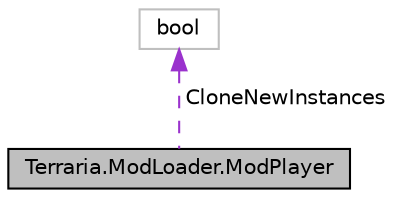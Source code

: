 digraph "Terraria.ModLoader.ModPlayer"
{
  edge [fontname="Helvetica",fontsize="10",labelfontname="Helvetica",labelfontsize="10"];
  node [fontname="Helvetica",fontsize="10",shape=record];
  Node2 [label="Terraria.ModLoader.ModPlayer",height=0.2,width=0.4,color="black", fillcolor="grey75", style="filled", fontcolor="black"];
  Node3 -> Node2 [dir="back",color="darkorchid3",fontsize="10",style="dashed",label=" CloneNewInstances" ,fontname="Helvetica"];
  Node3 [label="bool",height=0.2,width=0.4,color="grey75", fillcolor="white", style="filled"];
}
